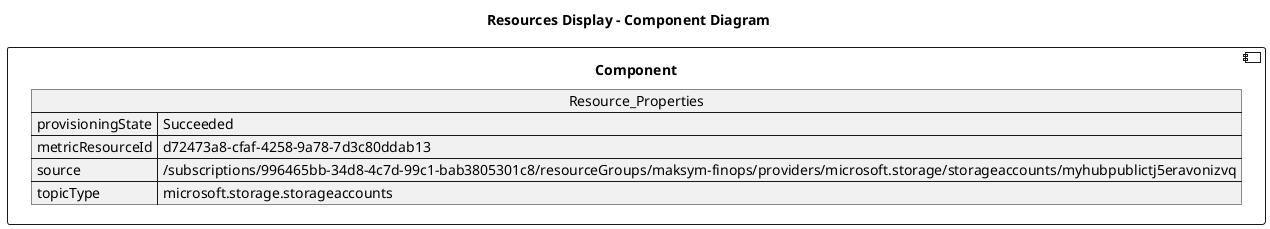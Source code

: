 @startuml

title Resources Display - Component Diagram

component Component {

json  Resource_Properties {
  "provisioningState": "Succeeded",
  "metricResourceId": "d72473a8-cfaf-4258-9a78-7d3c80ddab13",
  "source": "/subscriptions/996465bb-34d8-4c7d-99c1-bab3805301c8/resourceGroups/maksym-finops/providers/microsoft.storage/storageaccounts/myhubpublictj5eravonizvq",
  "topicType": "microsoft.storage.storageaccounts"
}
}
@enduml

